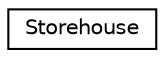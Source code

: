 digraph "Graphical Class Hierarchy"
{
  edge [fontname="Helvetica",fontsize="10",labelfontname="Helvetica",labelfontsize="10"];
  node [fontname="Helvetica",fontsize="10",shape=record];
  rankdir="LR";
  Node0 [label="Storehouse",height=0.2,width=0.4,color="black", fillcolor="white", style="filled",URL="$classStorehouse.html"];
}
